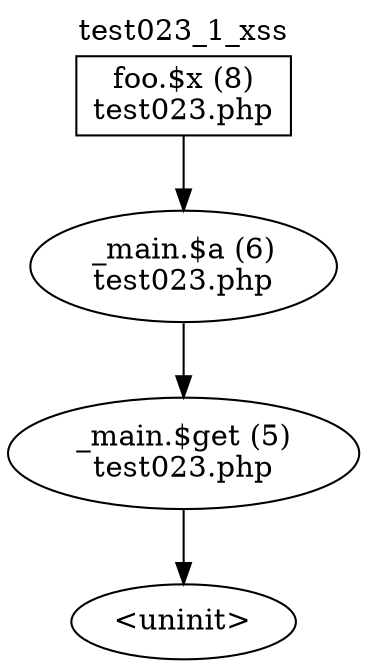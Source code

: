 digraph cfg {
  label="test023_1_xss";
  labelloc=t;
  n1 [shape=box, label="foo.$x (8)\ntest023.php"];
  n2 [shape=ellipse, label="_main.$a (6)\ntest023.php"];
  n3 [shape=ellipse, label="_main.$get (5)\ntest023.php"];
  n4 [shape=ellipse, label="<uninit>"];
  n1 -> n2;
  n2 -> n3;
  n3 -> n4;
}
